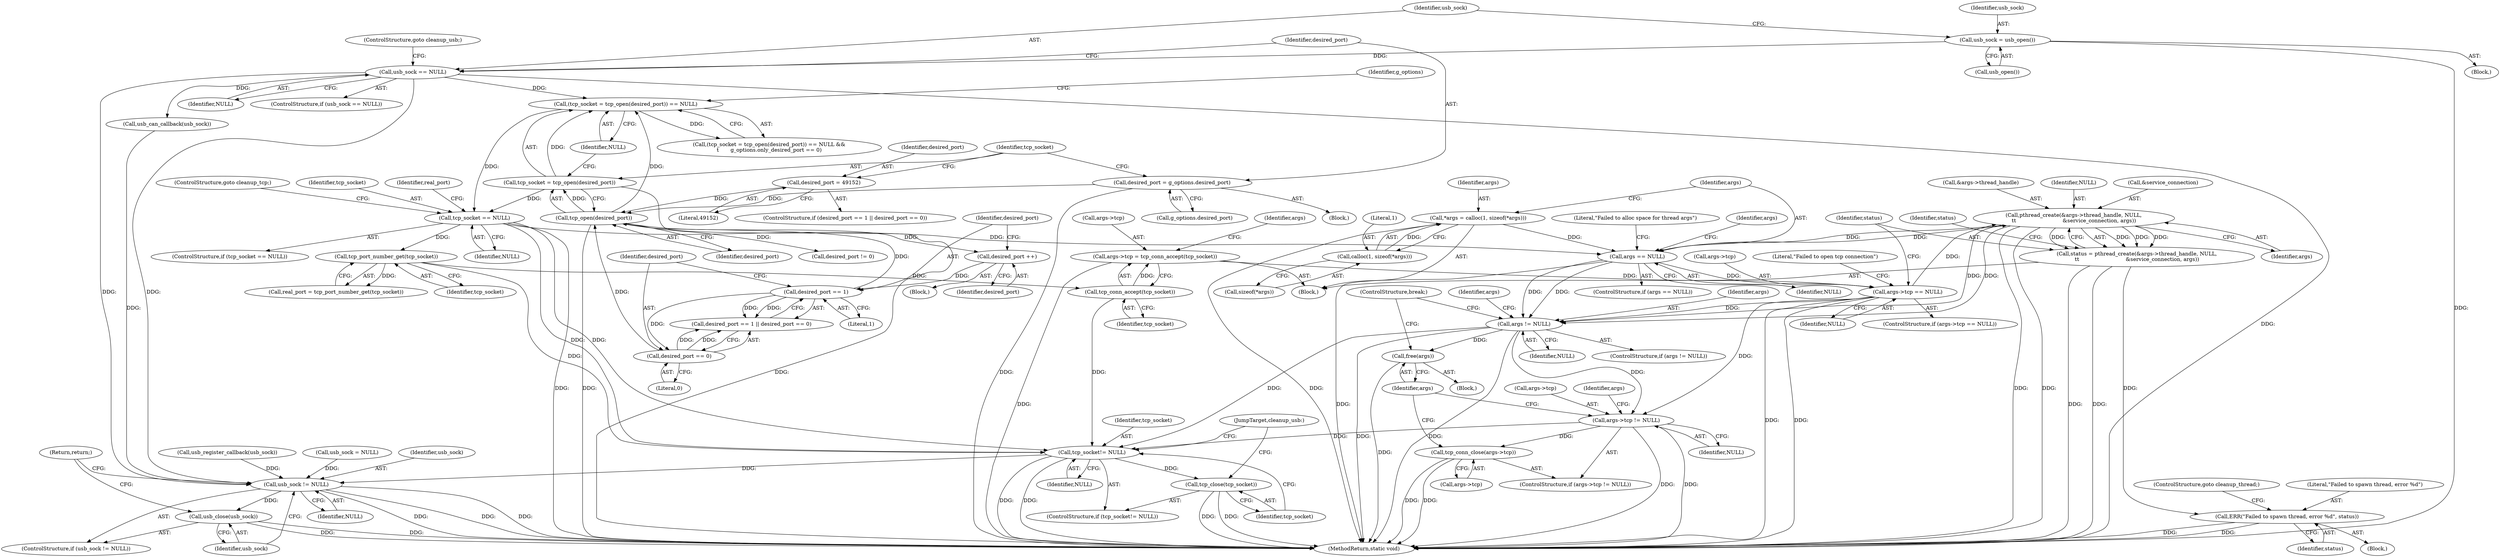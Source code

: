 digraph "0_ippusbxd_46844402bca7a38fc224483ba6f0a93c4613203f@API" {
"1000254" [label="(Call,pthread_create(&args->thread_handle, NULL,\n\t\t                            &service_connection, args))"];
"1000242" [label="(Call,args->tcp == NULL)"];
"1000235" [label="(Call,args->tcp = tcp_conn_accept(tcp_socket))"];
"1000239" [label="(Call,tcp_conn_accept(tcp_socket))"];
"1000164" [label="(Call,tcp_port_number_get(tcp_socket))"];
"1000157" [label="(Call,tcp_socket == NULL)"];
"1000132" [label="(Call,tcp_socket = tcp_open(desired_port))"];
"1000134" [label="(Call,tcp_open(desired_port))"];
"1000150" [label="(Call,desired_port == 0)"];
"1000147" [label="(Call,desired_port == 1)"];
"1000143" [label="(Call,desired_port ++)"];
"1000153" [label="(Call,desired_port = 49152)"];
"1000123" [label="(Call,desired_port = g_options.desired_port)"];
"1000131" [label="(Call,(tcp_socket = tcp_open(desired_port)) == NULL)"];
"1000114" [label="(Call,usb_sock == NULL)"];
"1000110" [label="(Call,usb_sock = usb_open())"];
"1000223" [label="(Call,args == NULL)"];
"1000215" [label="(Call,*args = calloc(1, sizeof(*args)))"];
"1000217" [label="(Call,calloc(1, sizeof(*args)))"];
"1000254" [label="(Call,pthread_create(&args->thread_handle, NULL,\n\t\t                            &service_connection, args))"];
"1000252" [label="(Call,status = pthread_create(&args->thread_handle, NULL,\n\t\t                            &service_connection, args))"];
"1000266" [label="(Call,ERR(\"Failed to spawn thread, error %d\", status))"];
"1000273" [label="(Call,args != NULL)"];
"1000278" [label="(Call,args->tcp != NULL)"];
"1000283" [label="(Call,tcp_conn_close(args->tcp))"];
"1000292" [label="(Call,tcp_socket!= NULL)"];
"1000295" [label="(Call,tcp_close(tcp_socket))"];
"1000299" [label="(Call,usb_sock != NULL)"];
"1000302" [label="(Call,usb_close(usb_sock))"];
"1000287" [label="(Call,free(args))"];
"1000246" [label="(Identifier,NULL)"];
"1000244" [label="(Identifier,args)"];
"1000249" [label="(Literal,\"Failed to open tcp connection\")"];
"1000296" [label="(Identifier,tcp_socket)"];
"1000228" [label="(Literal,\"Failed to alloc space for thread args\")"];
"1000272" [label="(ControlStructure,if (args != NULL))"];
"1000142" [label="(Block,)"];
"1000282" [label="(Identifier,NULL)"];
"1000153" [label="(Call,desired_port = 49152)"];
"1000235" [label="(Call,args->tcp = tcp_conn_accept(tcp_socket))"];
"1000123" [label="(Call,desired_port = g_options.desired_port)"];
"1000155" [label="(Literal,49152)"];
"1000267" [label="(Literal,\"Failed to spawn thread, error %d\")"];
"1000300" [label="(Identifier,usb_sock)"];
"1000266" [label="(Call,ERR(\"Failed to spawn thread, error %d\", status))"];
"1000150" [label="(Call,desired_port == 0)"];
"1000216" [label="(Identifier,args)"];
"1000239" [label="(Call,tcp_conn_accept(tcp_socket))"];
"1000111" [label="(Identifier,usb_sock)"];
"1000112" [label="(Call,usb_open())"];
"1000280" [label="(Identifier,args)"];
"1000297" [label="(JumpTarget,cleanup_usb:)"];
"1000145" [label="(ControlStructure,if (desired_port == 1 || desired_port == 0))"];
"1000276" [label="(Block,)"];
"1000241" [label="(ControlStructure,if (args->tcp == NULL))"];
"1000236" [label="(Call,args->tcp)"];
"1000217" [label="(Call,calloc(1, sizeof(*args)))"];
"1000114" [label="(Call,usb_sock == NULL)"];
"1000277" [label="(ControlStructure,if (args->tcp != NULL))"];
"1000302" [label="(Call,usb_close(usb_sock))"];
"1000213" [label="(Block,)"];
"1000210" [label="(Call,usb_register_callback(usb_sock))"];
"1000259" [label="(Identifier,NULL)"];
"1000101" [label="(Block,)"];
"1000162" [label="(Call,real_port = tcp_port_number_get(tcp_socket))"];
"1000156" [label="(ControlStructure,if (tcp_socket == NULL))"];
"1000242" [label="(Call,args->tcp == NULL)"];
"1000163" [label="(Identifier,real_port)"];
"1000265" [label="(Block,)"];
"1000135" [label="(Identifier,desired_port)"];
"1000284" [label="(Call,args->tcp)"];
"1000219" [label="(Call,sizeof(*args))"];
"1000147" [label="(Call,desired_port == 1)"];
"1000232" [label="(Identifier,args)"];
"1000275" [label="(Identifier,NULL)"];
"1000240" [label="(Identifier,tcp_socket)"];
"1000222" [label="(ControlStructure,if (args == NULL))"];
"1000260" [label="(Call,&service_connection)"];
"1000252" [label="(Call,status = pthread_create(&args->thread_handle, NULL,\n\t\t                            &service_connection, args))"];
"1000274" [label="(Identifier,args)"];
"1000134" [label="(Call,tcp_open(desired_port))"];
"1000298" [label="(ControlStructure,if (usb_sock != NULL))"];
"1000305" [label="(MethodReturn,static void)"];
"1000152" [label="(Literal,0)"];
"1000303" [label="(Identifier,usb_sock)"];
"1000132" [label="(Call,tcp_socket = tcp_open(desired_port))"];
"1000158" [label="(Identifier,tcp_socket)"];
"1000116" [label="(Identifier,NULL)"];
"1000285" [label="(Identifier,args)"];
"1000295" [label="(Call,tcp_close(tcp_socket))"];
"1000269" [label="(ControlStructure,goto cleanup_thread;)"];
"1000255" [label="(Call,&args->thread_handle)"];
"1000279" [label="(Call,args->tcp)"];
"1000143" [label="(Call,desired_port ++)"];
"1000262" [label="(Identifier,args)"];
"1000154" [label="(Identifier,desired_port)"];
"1000117" [label="(ControlStructure,goto cleanup_usb;)"];
"1000283" [label="(Call,tcp_conn_close(args->tcp))"];
"1000119" [label="(Call,usb_sock = NULL)"];
"1000268" [label="(Identifier,status)"];
"1000110" [label="(Call,usb_sock = usb_open())"];
"1000253" [label="(Identifier,status)"];
"1000223" [label="(Call,args == NULL)"];
"1000151" [label="(Identifier,desired_port)"];
"1000113" [label="(ControlStructure,if (usb_sock == NULL))"];
"1000254" [label="(Call,pthread_create(&args->thread_handle, NULL,\n\t\t                            &service_connection, args))"];
"1000164" [label="(Call,tcp_port_number_get(tcp_socket))"];
"1000165" [label="(Identifier,tcp_socket)"];
"1000287" [label="(Call,free(args))"];
"1000149" [label="(Literal,1)"];
"1000225" [label="(Identifier,NULL)"];
"1000304" [label="(Return,return;)"];
"1000148" [label="(Identifier,desired_port)"];
"1000289" [label="(ControlStructure,break;)"];
"1000146" [label="(Call,desired_port == 1 || desired_port == 0)"];
"1000243" [label="(Call,args->tcp)"];
"1000299" [label="(Call,usb_sock != NULL)"];
"1000291" [label="(ControlStructure,if (tcp_socket!= NULL))"];
"1000109" [label="(Block,)"];
"1000124" [label="(Identifier,desired_port)"];
"1000144" [label="(Identifier,desired_port)"];
"1000157" [label="(Call,tcp_socket == NULL)"];
"1000294" [label="(Identifier,NULL)"];
"1000168" [label="(Call,desired_port != 0)"];
"1000115" [label="(Identifier,usb_sock)"];
"1000273" [label="(Call,args != NULL)"];
"1000136" [label="(Identifier,NULL)"];
"1000301" [label="(Identifier,NULL)"];
"1000160" [label="(ControlStructure,goto cleanup_tcp;)"];
"1000131" [label="(Call,(tcp_socket = tcp_open(desired_port)) == NULL)"];
"1000133" [label="(Identifier,tcp_socket)"];
"1000292" [label="(Call,tcp_socket!= NULL)"];
"1000125" [label="(Call,g_options.desired_port)"];
"1000139" [label="(Identifier,g_options)"];
"1000224" [label="(Identifier,args)"];
"1000288" [label="(Identifier,args)"];
"1000264" [label="(Identifier,status)"];
"1000278" [label="(Call,args->tcp != NULL)"];
"1000130" [label="(Call,(tcp_socket = tcp_open(desired_port)) == NULL &&\n\t       g_options.only_desired_port == 0)"];
"1000159" [label="(Identifier,NULL)"];
"1000208" [label="(Call,usb_can_callback(usb_sock))"];
"1000218" [label="(Literal,1)"];
"1000293" [label="(Identifier,tcp_socket)"];
"1000215" [label="(Call,*args = calloc(1, sizeof(*args)))"];
"1000254" -> "1000252"  [label="AST: "];
"1000254" -> "1000262"  [label="CFG: "];
"1000255" -> "1000254"  [label="AST: "];
"1000259" -> "1000254"  [label="AST: "];
"1000260" -> "1000254"  [label="AST: "];
"1000262" -> "1000254"  [label="AST: "];
"1000252" -> "1000254"  [label="CFG: "];
"1000254" -> "1000305"  [label="DDG: "];
"1000254" -> "1000305"  [label="DDG: "];
"1000254" -> "1000223"  [label="DDG: "];
"1000254" -> "1000252"  [label="DDG: "];
"1000254" -> "1000252"  [label="DDG: "];
"1000254" -> "1000252"  [label="DDG: "];
"1000254" -> "1000252"  [label="DDG: "];
"1000242" -> "1000254"  [label="DDG: "];
"1000223" -> "1000254"  [label="DDG: "];
"1000254" -> "1000273"  [label="DDG: "];
"1000254" -> "1000273"  [label="DDG: "];
"1000242" -> "1000241"  [label="AST: "];
"1000242" -> "1000246"  [label="CFG: "];
"1000243" -> "1000242"  [label="AST: "];
"1000246" -> "1000242"  [label="AST: "];
"1000249" -> "1000242"  [label="CFG: "];
"1000253" -> "1000242"  [label="CFG: "];
"1000242" -> "1000305"  [label="DDG: "];
"1000242" -> "1000305"  [label="DDG: "];
"1000235" -> "1000242"  [label="DDG: "];
"1000223" -> "1000242"  [label="DDG: "];
"1000242" -> "1000273"  [label="DDG: "];
"1000242" -> "1000278"  [label="DDG: "];
"1000235" -> "1000213"  [label="AST: "];
"1000235" -> "1000239"  [label="CFG: "];
"1000236" -> "1000235"  [label="AST: "];
"1000239" -> "1000235"  [label="AST: "];
"1000244" -> "1000235"  [label="CFG: "];
"1000235" -> "1000305"  [label="DDG: "];
"1000239" -> "1000235"  [label="DDG: "];
"1000239" -> "1000240"  [label="CFG: "];
"1000240" -> "1000239"  [label="AST: "];
"1000164" -> "1000239"  [label="DDG: "];
"1000239" -> "1000292"  [label="DDG: "];
"1000164" -> "1000162"  [label="AST: "];
"1000164" -> "1000165"  [label="CFG: "];
"1000165" -> "1000164"  [label="AST: "];
"1000162" -> "1000164"  [label="CFG: "];
"1000164" -> "1000162"  [label="DDG: "];
"1000157" -> "1000164"  [label="DDG: "];
"1000164" -> "1000292"  [label="DDG: "];
"1000157" -> "1000156"  [label="AST: "];
"1000157" -> "1000159"  [label="CFG: "];
"1000158" -> "1000157"  [label="AST: "];
"1000159" -> "1000157"  [label="AST: "];
"1000160" -> "1000157"  [label="CFG: "];
"1000163" -> "1000157"  [label="CFG: "];
"1000157" -> "1000305"  [label="DDG: "];
"1000132" -> "1000157"  [label="DDG: "];
"1000131" -> "1000157"  [label="DDG: "];
"1000157" -> "1000223"  [label="DDG: "];
"1000157" -> "1000292"  [label="DDG: "];
"1000157" -> "1000292"  [label="DDG: "];
"1000132" -> "1000131"  [label="AST: "];
"1000132" -> "1000134"  [label="CFG: "];
"1000133" -> "1000132"  [label="AST: "];
"1000134" -> "1000132"  [label="AST: "];
"1000136" -> "1000132"  [label="CFG: "];
"1000132" -> "1000305"  [label="DDG: "];
"1000132" -> "1000131"  [label="DDG: "];
"1000134" -> "1000132"  [label="DDG: "];
"1000134" -> "1000135"  [label="CFG: "];
"1000135" -> "1000134"  [label="AST: "];
"1000134" -> "1000305"  [label="DDG: "];
"1000134" -> "1000131"  [label="DDG: "];
"1000150" -> "1000134"  [label="DDG: "];
"1000147" -> "1000134"  [label="DDG: "];
"1000153" -> "1000134"  [label="DDG: "];
"1000123" -> "1000134"  [label="DDG: "];
"1000134" -> "1000143"  [label="DDG: "];
"1000134" -> "1000168"  [label="DDG: "];
"1000150" -> "1000146"  [label="AST: "];
"1000150" -> "1000152"  [label="CFG: "];
"1000151" -> "1000150"  [label="AST: "];
"1000152" -> "1000150"  [label="AST: "];
"1000146" -> "1000150"  [label="CFG: "];
"1000150" -> "1000146"  [label="DDG: "];
"1000150" -> "1000146"  [label="DDG: "];
"1000147" -> "1000150"  [label="DDG: "];
"1000147" -> "1000146"  [label="AST: "];
"1000147" -> "1000149"  [label="CFG: "];
"1000148" -> "1000147"  [label="AST: "];
"1000149" -> "1000147"  [label="AST: "];
"1000151" -> "1000147"  [label="CFG: "];
"1000146" -> "1000147"  [label="CFG: "];
"1000147" -> "1000146"  [label="DDG: "];
"1000147" -> "1000146"  [label="DDG: "];
"1000143" -> "1000147"  [label="DDG: "];
"1000143" -> "1000142"  [label="AST: "];
"1000143" -> "1000144"  [label="CFG: "];
"1000144" -> "1000143"  [label="AST: "];
"1000148" -> "1000143"  [label="CFG: "];
"1000153" -> "1000145"  [label="AST: "];
"1000153" -> "1000155"  [label="CFG: "];
"1000154" -> "1000153"  [label="AST: "];
"1000155" -> "1000153"  [label="AST: "];
"1000133" -> "1000153"  [label="CFG: "];
"1000123" -> "1000101"  [label="AST: "];
"1000123" -> "1000125"  [label="CFG: "];
"1000124" -> "1000123"  [label="AST: "];
"1000125" -> "1000123"  [label="AST: "];
"1000133" -> "1000123"  [label="CFG: "];
"1000123" -> "1000305"  [label="DDG: "];
"1000131" -> "1000130"  [label="AST: "];
"1000131" -> "1000136"  [label="CFG: "];
"1000136" -> "1000131"  [label="AST: "];
"1000139" -> "1000131"  [label="CFG: "];
"1000130" -> "1000131"  [label="CFG: "];
"1000131" -> "1000130"  [label="DDG: "];
"1000114" -> "1000131"  [label="DDG: "];
"1000114" -> "1000113"  [label="AST: "];
"1000114" -> "1000116"  [label="CFG: "];
"1000115" -> "1000114"  [label="AST: "];
"1000116" -> "1000114"  [label="AST: "];
"1000117" -> "1000114"  [label="CFG: "];
"1000124" -> "1000114"  [label="CFG: "];
"1000114" -> "1000305"  [label="DDG: "];
"1000110" -> "1000114"  [label="DDG: "];
"1000114" -> "1000208"  [label="DDG: "];
"1000114" -> "1000299"  [label="DDG: "];
"1000114" -> "1000299"  [label="DDG: "];
"1000110" -> "1000109"  [label="AST: "];
"1000110" -> "1000112"  [label="CFG: "];
"1000111" -> "1000110"  [label="AST: "];
"1000112" -> "1000110"  [label="AST: "];
"1000115" -> "1000110"  [label="CFG: "];
"1000110" -> "1000305"  [label="DDG: "];
"1000223" -> "1000222"  [label="AST: "];
"1000223" -> "1000225"  [label="CFG: "];
"1000224" -> "1000223"  [label="AST: "];
"1000225" -> "1000223"  [label="AST: "];
"1000228" -> "1000223"  [label="CFG: "];
"1000232" -> "1000223"  [label="CFG: "];
"1000223" -> "1000305"  [label="DDG: "];
"1000215" -> "1000223"  [label="DDG: "];
"1000223" -> "1000273"  [label="DDG: "];
"1000223" -> "1000273"  [label="DDG: "];
"1000215" -> "1000213"  [label="AST: "];
"1000215" -> "1000217"  [label="CFG: "];
"1000216" -> "1000215"  [label="AST: "];
"1000217" -> "1000215"  [label="AST: "];
"1000224" -> "1000215"  [label="CFG: "];
"1000215" -> "1000305"  [label="DDG: "];
"1000217" -> "1000215"  [label="DDG: "];
"1000217" -> "1000219"  [label="CFG: "];
"1000218" -> "1000217"  [label="AST: "];
"1000219" -> "1000217"  [label="AST: "];
"1000252" -> "1000213"  [label="AST: "];
"1000253" -> "1000252"  [label="AST: "];
"1000264" -> "1000252"  [label="CFG: "];
"1000252" -> "1000305"  [label="DDG: "];
"1000252" -> "1000305"  [label="DDG: "];
"1000252" -> "1000266"  [label="DDG: "];
"1000266" -> "1000265"  [label="AST: "];
"1000266" -> "1000268"  [label="CFG: "];
"1000267" -> "1000266"  [label="AST: "];
"1000268" -> "1000266"  [label="AST: "];
"1000269" -> "1000266"  [label="CFG: "];
"1000266" -> "1000305"  [label="DDG: "];
"1000266" -> "1000305"  [label="DDG: "];
"1000273" -> "1000272"  [label="AST: "];
"1000273" -> "1000275"  [label="CFG: "];
"1000274" -> "1000273"  [label="AST: "];
"1000275" -> "1000273"  [label="AST: "];
"1000280" -> "1000273"  [label="CFG: "];
"1000289" -> "1000273"  [label="CFG: "];
"1000273" -> "1000305"  [label="DDG: "];
"1000273" -> "1000305"  [label="DDG: "];
"1000273" -> "1000278"  [label="DDG: "];
"1000273" -> "1000287"  [label="DDG: "];
"1000273" -> "1000292"  [label="DDG: "];
"1000278" -> "1000277"  [label="AST: "];
"1000278" -> "1000282"  [label="CFG: "];
"1000279" -> "1000278"  [label="AST: "];
"1000282" -> "1000278"  [label="AST: "];
"1000285" -> "1000278"  [label="CFG: "];
"1000288" -> "1000278"  [label="CFG: "];
"1000278" -> "1000305"  [label="DDG: "];
"1000278" -> "1000305"  [label="DDG: "];
"1000278" -> "1000283"  [label="DDG: "];
"1000278" -> "1000292"  [label="DDG: "];
"1000283" -> "1000277"  [label="AST: "];
"1000283" -> "1000284"  [label="CFG: "];
"1000284" -> "1000283"  [label="AST: "];
"1000288" -> "1000283"  [label="CFG: "];
"1000283" -> "1000305"  [label="DDG: "];
"1000283" -> "1000305"  [label="DDG: "];
"1000292" -> "1000291"  [label="AST: "];
"1000292" -> "1000294"  [label="CFG: "];
"1000293" -> "1000292"  [label="AST: "];
"1000294" -> "1000292"  [label="AST: "];
"1000296" -> "1000292"  [label="CFG: "];
"1000297" -> "1000292"  [label="CFG: "];
"1000292" -> "1000305"  [label="DDG: "];
"1000292" -> "1000305"  [label="DDG: "];
"1000292" -> "1000295"  [label="DDG: "];
"1000292" -> "1000299"  [label="DDG: "];
"1000295" -> "1000291"  [label="AST: "];
"1000295" -> "1000296"  [label="CFG: "];
"1000296" -> "1000295"  [label="AST: "];
"1000297" -> "1000295"  [label="CFG: "];
"1000295" -> "1000305"  [label="DDG: "];
"1000295" -> "1000305"  [label="DDG: "];
"1000299" -> "1000298"  [label="AST: "];
"1000299" -> "1000301"  [label="CFG: "];
"1000300" -> "1000299"  [label="AST: "];
"1000301" -> "1000299"  [label="AST: "];
"1000303" -> "1000299"  [label="CFG: "];
"1000304" -> "1000299"  [label="CFG: "];
"1000299" -> "1000305"  [label="DDG: "];
"1000299" -> "1000305"  [label="DDG: "];
"1000299" -> "1000305"  [label="DDG: "];
"1000208" -> "1000299"  [label="DDG: "];
"1000210" -> "1000299"  [label="DDG: "];
"1000119" -> "1000299"  [label="DDG: "];
"1000299" -> "1000302"  [label="DDG: "];
"1000302" -> "1000298"  [label="AST: "];
"1000302" -> "1000303"  [label="CFG: "];
"1000303" -> "1000302"  [label="AST: "];
"1000304" -> "1000302"  [label="CFG: "];
"1000302" -> "1000305"  [label="DDG: "];
"1000302" -> "1000305"  [label="DDG: "];
"1000287" -> "1000276"  [label="AST: "];
"1000287" -> "1000288"  [label="CFG: "];
"1000288" -> "1000287"  [label="AST: "];
"1000289" -> "1000287"  [label="CFG: "];
"1000287" -> "1000305"  [label="DDG: "];
}
